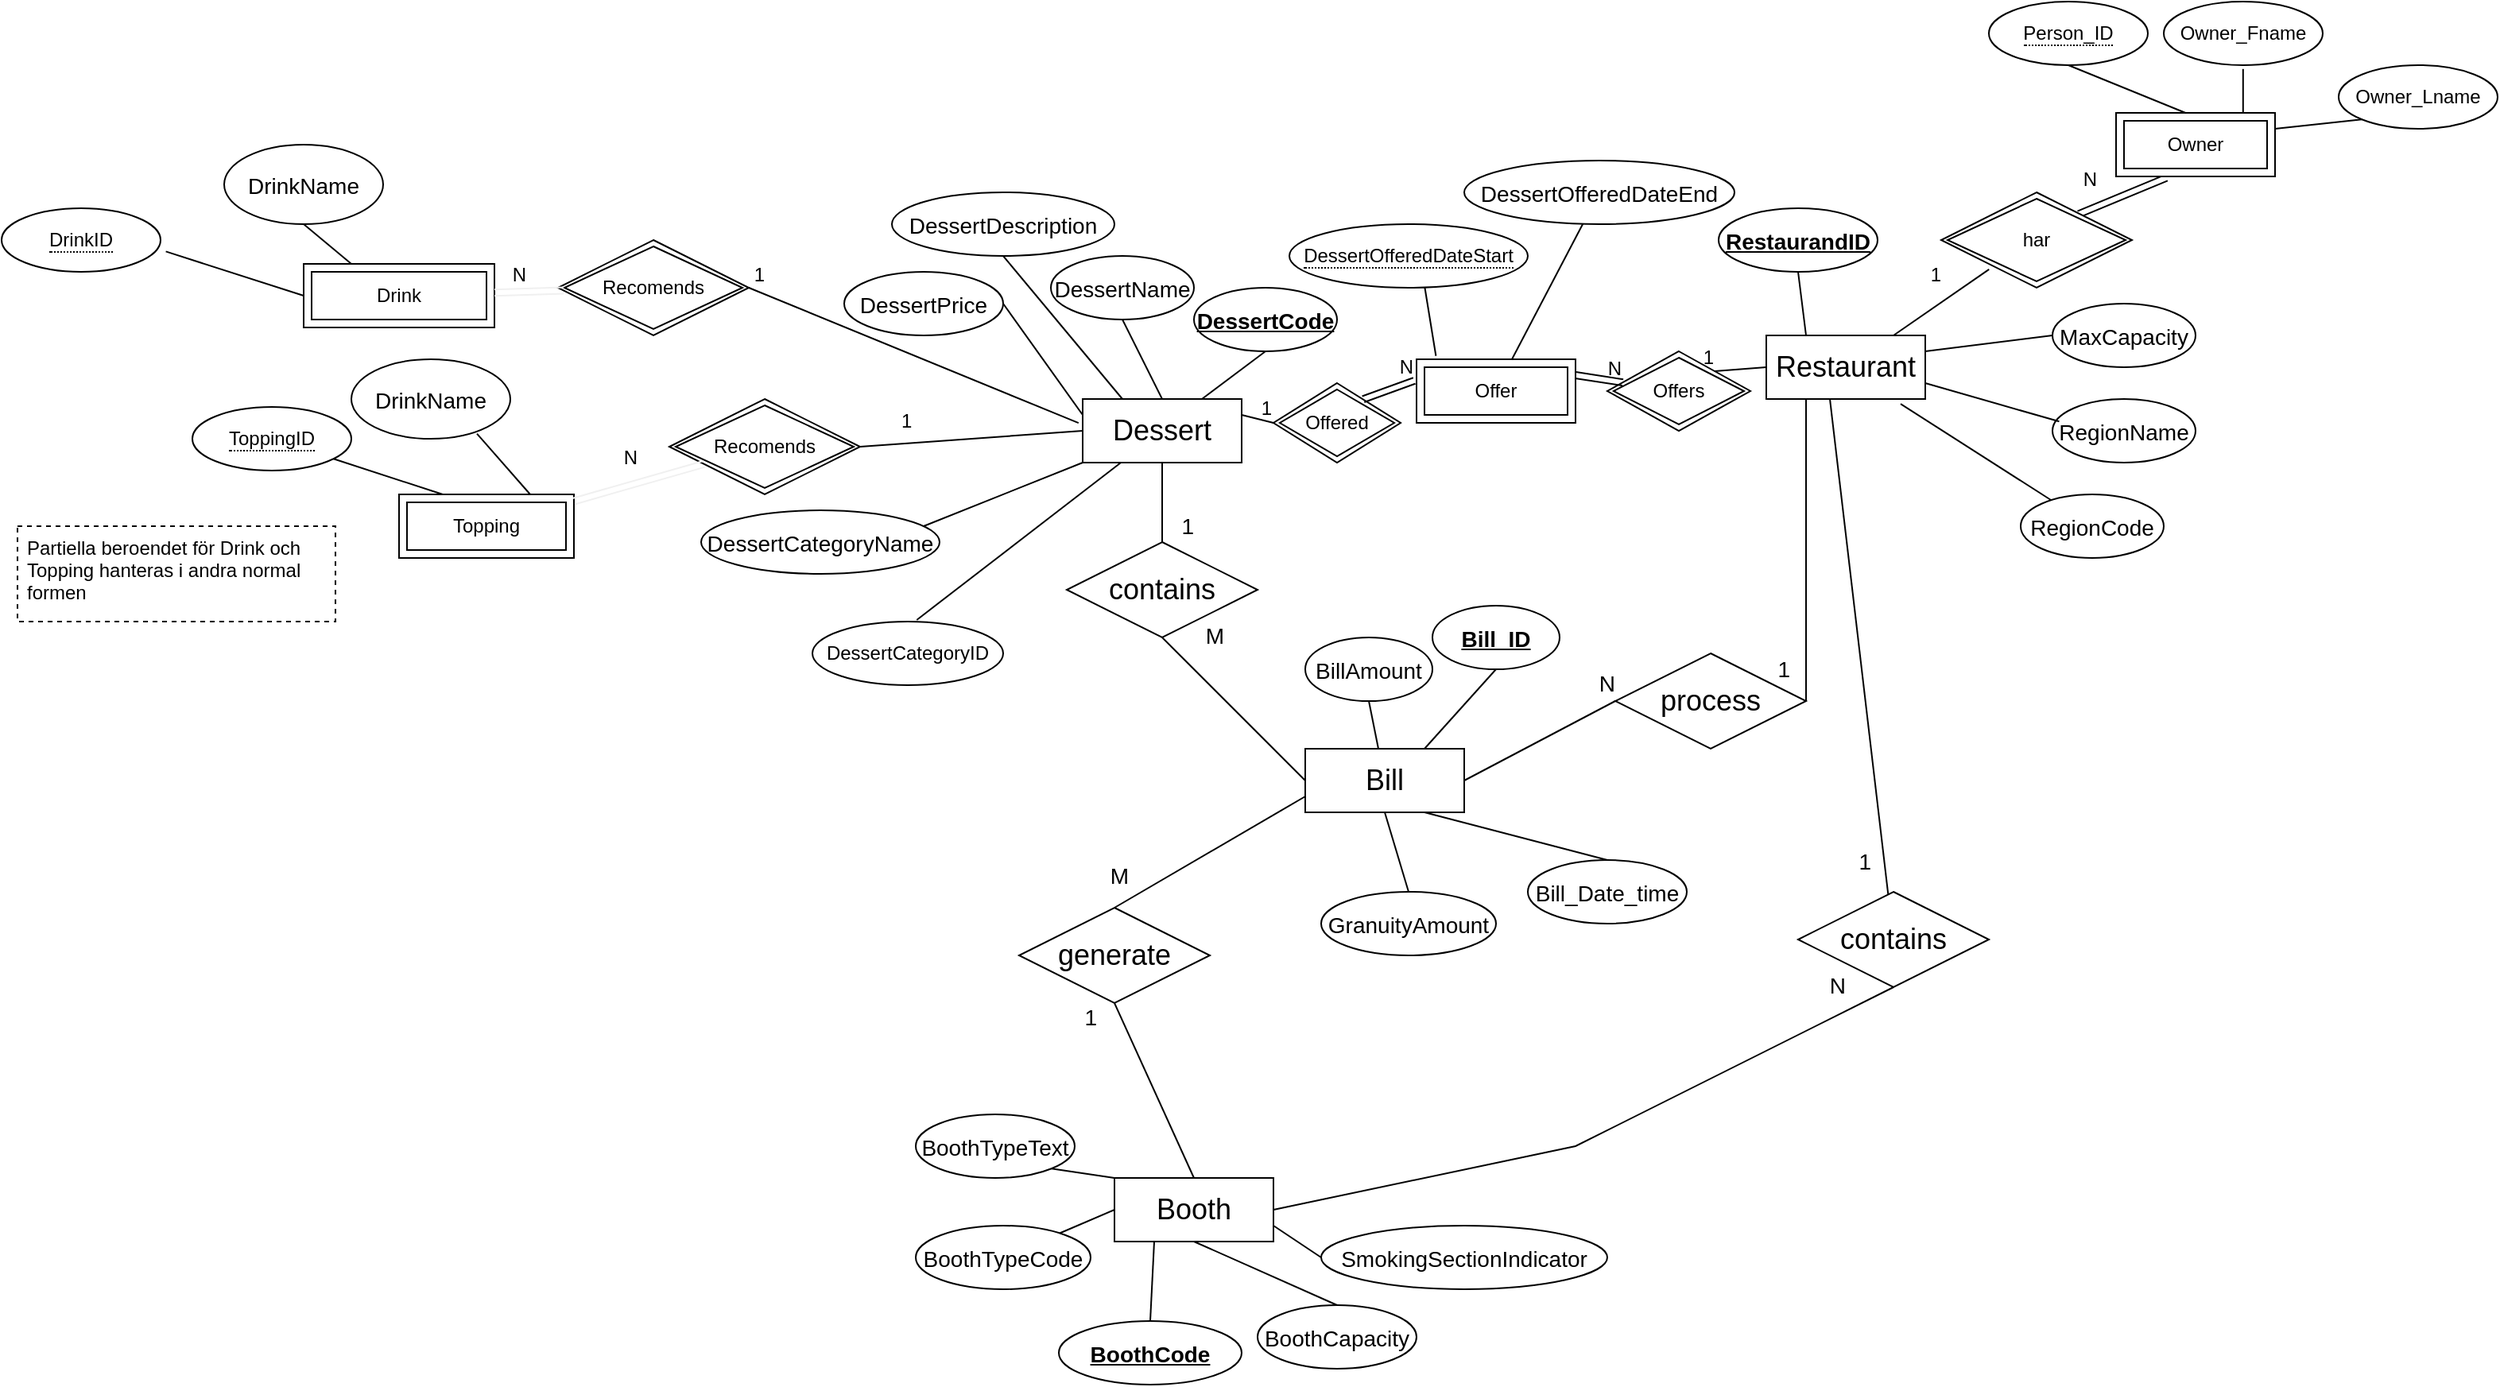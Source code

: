 <mxfile>
    <diagram id="cDjRYbi4MRZomtElbD4I" name="Page-1">
        <mxGraphModel dx="1324" dy="1525" grid="1" gridSize="10" guides="1" tooltips="1" connect="1" arrows="1" fold="1" page="1" pageScale="1" pageWidth="827" pageHeight="1169" math="0" shadow="0">
            <root>
                <mxCell id="0"/>
                <mxCell id="1" parent="0"/>
                <mxCell id="2" value="&lt;font style=&quot;font-size: 18px&quot;&gt;Bill&lt;/font&gt;" style="whiteSpace=wrap;html=1;align=center;" parent="1" vertex="1">
                    <mxGeometry x="330" y="360" width="100" height="40" as="geometry"/>
                </mxCell>
                <mxCell id="3" value="&lt;font style=&quot;font-size: 18px&quot;&gt;Booth&lt;/font&gt;" style="whiteSpace=wrap;html=1;align=center;" parent="1" vertex="1">
                    <mxGeometry x="210" y="630" width="100" height="40" as="geometry"/>
                </mxCell>
                <mxCell id="4" value="&lt;font style=&quot;font-size: 18px&quot;&gt;Restaurant&lt;/font&gt;" style="whiteSpace=wrap;html=1;align=center;" parent="1" vertex="1">
                    <mxGeometry x="620" y="100" width="100" height="40" as="geometry"/>
                </mxCell>
                <mxCell id="5" value="&lt;font style=&quot;font-size: 18px&quot;&gt;Dessert&lt;/font&gt;" style="whiteSpace=wrap;html=1;align=center;" parent="1" vertex="1">
                    <mxGeometry x="190" y="140" width="100" height="40" as="geometry"/>
                </mxCell>
                <mxCell id="8" value="contains" style="shape=rhombus;perimeter=rhombusPerimeter;whiteSpace=wrap;html=1;align=center;fontSize=18;" parent="1" vertex="1">
                    <mxGeometry x="180" y="230" width="120" height="60" as="geometry"/>
                </mxCell>
                <mxCell id="9" value="process" style="shape=rhombus;perimeter=rhombusPerimeter;whiteSpace=wrap;html=1;align=center;fontSize=18;" parent="1" vertex="1">
                    <mxGeometry x="525" y="300" width="120" height="60" as="geometry"/>
                </mxCell>
                <mxCell id="11" value="generate" style="shape=rhombus;perimeter=rhombusPerimeter;whiteSpace=wrap;html=1;align=center;fontSize=18;" parent="1" vertex="1">
                    <mxGeometry x="150" y="460" width="120" height="60" as="geometry"/>
                </mxCell>
                <mxCell id="12" value="contains" style="shape=rhombus;perimeter=rhombusPerimeter;whiteSpace=wrap;html=1;align=center;fontSize=18;" parent="1" vertex="1">
                    <mxGeometry x="640" y="450" width="120" height="60" as="geometry"/>
                </mxCell>
                <mxCell id="13" value="&lt;font style=&quot;font-size: 14px&quot;&gt;BillAmount&lt;/font&gt;" style="ellipse;whiteSpace=wrap;html=1;align=center;fontSize=18;" parent="1" vertex="1">
                    <mxGeometry x="330" y="290" width="80" height="40" as="geometry"/>
                </mxCell>
                <mxCell id="14" value="&lt;font style=&quot;font-size: 14px&quot;&gt;&lt;u&gt;&lt;b&gt;Bill_ID&lt;/b&gt;&lt;/u&gt;&lt;/font&gt;" style="ellipse;whiteSpace=wrap;html=1;align=center;fontSize=18;" parent="1" vertex="1">
                    <mxGeometry x="410" y="270" width="80" height="40" as="geometry"/>
                </mxCell>
                <mxCell id="15" value="&lt;font style=&quot;font-size: 14px&quot;&gt;MaxCapacity&lt;/font&gt;" style="ellipse;whiteSpace=wrap;html=1;align=center;fontSize=18;" parent="1" vertex="1">
                    <mxGeometry x="800" y="80" width="90" height="40" as="geometry"/>
                </mxCell>
                <mxCell id="16" value="&lt;font style=&quot;font-size: 14px&quot;&gt;&lt;u&gt;&lt;b&gt;RestaurandID&lt;/b&gt;&lt;/u&gt;&lt;/font&gt;" style="ellipse;whiteSpace=wrap;html=1;align=center;fontSize=18;" parent="1" vertex="1">
                    <mxGeometry x="590" y="20" width="100" height="40" as="geometry"/>
                </mxCell>
                <mxCell id="17" value="&lt;font style=&quot;font-size: 14px&quot;&gt;GranuityAmount&lt;/font&gt;" style="ellipse;whiteSpace=wrap;html=1;align=center;fontSize=18;" parent="1" vertex="1">
                    <mxGeometry x="340" y="450" width="110" height="40" as="geometry"/>
                </mxCell>
                <mxCell id="18" value="&lt;font style=&quot;font-size: 14px&quot;&gt;Bill_Date_time&lt;/font&gt;" style="ellipse;whiteSpace=wrap;html=1;align=center;fontSize=18;" parent="1" vertex="1">
                    <mxGeometry x="470" y="430" width="100" height="40" as="geometry"/>
                </mxCell>
                <mxCell id="20" value="&lt;font style=&quot;font-size: 14px&quot;&gt;DessertPrice&lt;/font&gt;" style="ellipse;whiteSpace=wrap;html=1;align=center;fontSize=18;" parent="1" vertex="1">
                    <mxGeometry x="40" y="60" width="100" height="40" as="geometry"/>
                </mxCell>
                <mxCell id="21" value="&lt;font style=&quot;font-size: 14px&quot;&gt;DessertDescription&lt;/font&gt;" style="ellipse;whiteSpace=wrap;html=1;align=center;fontSize=18;" parent="1" vertex="1">
                    <mxGeometry x="70" y="10" width="140" height="40" as="geometry"/>
                </mxCell>
                <mxCell id="22" value="&lt;u&gt;&lt;font style=&quot;font-size: 14px&quot;&gt;&lt;b&gt;DessertCode&lt;/b&gt;&lt;/font&gt;&lt;/u&gt;" style="ellipse;whiteSpace=wrap;html=1;align=center;fontSize=18;" parent="1" vertex="1">
                    <mxGeometry x="260" y="70" width="90" height="40" as="geometry"/>
                </mxCell>
                <mxCell id="24" value="&lt;font style=&quot;font-size: 14px&quot;&gt;DessertName&lt;/font&gt;" style="ellipse;whiteSpace=wrap;html=1;align=center;fontSize=18;" parent="1" vertex="1">
                    <mxGeometry x="170" y="50" width="90" height="40" as="geometry"/>
                </mxCell>
                <mxCell id="25" value="" style="endArrow=none;html=1;rounded=0;fontSize=18;entryX=1;entryY=0.5;entryDx=0;entryDy=0;exitX=0;exitY=0.25;exitDx=0;exitDy=0;" parent="1" source="5" target="20" edge="1">
                    <mxGeometry relative="1" as="geometry">
                        <mxPoint x="330" y="340" as="sourcePoint"/>
                        <mxPoint x="490" y="340" as="targetPoint"/>
                    </mxGeometry>
                </mxCell>
                <mxCell id="26" value="" style="endArrow=none;html=1;rounded=0;fontSize=18;entryX=0.5;entryY=1;entryDx=0;entryDy=0;exitX=0.25;exitY=0;exitDx=0;exitDy=0;" parent="1" source="5" target="21" edge="1">
                    <mxGeometry relative="1" as="geometry">
                        <mxPoint x="330" y="340" as="sourcePoint"/>
                        <mxPoint x="490" y="340" as="targetPoint"/>
                    </mxGeometry>
                </mxCell>
                <mxCell id="27" value="" style="endArrow=none;html=1;rounded=0;fontSize=18;entryX=0.5;entryY=1;entryDx=0;entryDy=0;exitX=0.5;exitY=0;exitDx=0;exitDy=0;" parent="1" source="5" target="24" edge="1">
                    <mxGeometry relative="1" as="geometry">
                        <mxPoint x="330" y="340" as="sourcePoint"/>
                        <mxPoint x="490" y="340" as="targetPoint"/>
                    </mxGeometry>
                </mxCell>
                <mxCell id="28" value="" style="endArrow=none;html=1;rounded=0;fontSize=18;entryX=0.5;entryY=1;entryDx=0;entryDy=0;exitX=0.75;exitY=0;exitDx=0;exitDy=0;" parent="1" source="5" target="22" edge="1">
                    <mxGeometry relative="1" as="geometry">
                        <mxPoint x="330" y="340" as="sourcePoint"/>
                        <mxPoint x="490" y="340" as="targetPoint"/>
                    </mxGeometry>
                </mxCell>
                <mxCell id="29" value="&lt;font style=&quot;font-size: 14px&quot;&gt;DessertCategoryName&lt;/font&gt;" style="ellipse;whiteSpace=wrap;html=1;align=center;fontSize=18;" parent="1" vertex="1">
                    <mxGeometry x="-50" y="210" width="150" height="40" as="geometry"/>
                </mxCell>
                <mxCell id="30" value="&lt;font style=&quot;font-size: 14px&quot;&gt;DrinkName&lt;br&gt;&lt;/font&gt;" style="ellipse;whiteSpace=wrap;html=1;align=center;fontSize=18;" parent="1" vertex="1">
                    <mxGeometry x="-350" y="-20" width="100" height="50" as="geometry"/>
                </mxCell>
                <mxCell id="31" value="" style="endArrow=none;html=1;rounded=0;fontSize=18;entryX=0.568;entryY=0.997;entryDx=0;entryDy=0;exitX=0.122;exitY=-0.053;exitDx=0;exitDy=0;exitPerimeter=0;entryPerimeter=0;" parent="1" source="105" target="110" edge="1">
                    <mxGeometry relative="1" as="geometry">
                        <mxPoint x="400" y="60" as="sourcePoint"/>
                        <mxPoint x="329" y="-10" as="targetPoint"/>
                    </mxGeometry>
                </mxCell>
                <mxCell id="32" value="" style="endArrow=none;html=1;rounded=0;fontSize=18;entryX=0.5;entryY=1;entryDx=0;entryDy=0;exitX=0.25;exitY=0;exitDx=0;exitDy=0;startArrow=none;" parent="1" source="8OfsjJgOK2UlipXeFonJ-161" target="30" edge="1">
                    <mxGeometry relative="1" as="geometry">
                        <mxPoint x="-610" y="-30" as="sourcePoint"/>
                        <mxPoint x="30" y="60" as="targetPoint"/>
                    </mxGeometry>
                </mxCell>
                <mxCell id="33" value="" style="endArrow=none;html=1;rounded=0;fontSize=18;exitX=0;exitY=1;exitDx=0;exitDy=0;entryX=0.933;entryY=0.25;entryDx=0;entryDy=0;entryPerimeter=0;" parent="1" source="5" target="29" edge="1">
                    <mxGeometry relative="1" as="geometry">
                        <mxPoint x="120" y="210" as="sourcePoint"/>
                        <mxPoint x="290" y="180" as="targetPoint"/>
                    </mxGeometry>
                </mxCell>
                <mxCell id="45" value="" style="endArrow=none;html=1;rounded=0;fontSize=14;entryX=1;entryY=0.25;entryDx=0;entryDy=0;exitX=0;exitY=0.5;exitDx=0;exitDy=0;" parent="1" source="15" target="4" edge="1">
                    <mxGeometry relative="1" as="geometry">
                        <mxPoint x="330" y="340" as="sourcePoint"/>
                        <mxPoint x="490" y="340" as="targetPoint"/>
                    </mxGeometry>
                </mxCell>
                <mxCell id="46" value="" style="endArrow=none;html=1;rounded=0;fontSize=14;entryX=0.5;entryY=1;entryDx=0;entryDy=0;exitX=0.25;exitY=0;exitDx=0;exitDy=0;" parent="1" source="4" target="16" edge="1">
                    <mxGeometry relative="1" as="geometry">
                        <mxPoint x="330" y="340" as="sourcePoint"/>
                        <mxPoint x="490" y="340" as="targetPoint"/>
                    </mxGeometry>
                </mxCell>
                <mxCell id="52" value="" style="endArrow=none;html=1;rounded=0;fontSize=14;entryX=1;entryY=0.5;entryDx=0;entryDy=0;exitX=0.25;exitY=1;exitDx=0;exitDy=0;" parent="1" source="4" target="9" edge="1">
                    <mxGeometry relative="1" as="geometry">
                        <mxPoint x="330" y="340" as="sourcePoint"/>
                        <mxPoint x="490" y="340" as="targetPoint"/>
                    </mxGeometry>
                </mxCell>
                <mxCell id="53" value="1" style="resizable=0;html=1;align=right;verticalAlign=bottom;fontSize=14;" parent="52" connectable="0" vertex="1">
                    <mxGeometry x="1" relative="1" as="geometry">
                        <mxPoint x="-10" y="-10" as="offset"/>
                    </mxGeometry>
                </mxCell>
                <mxCell id="54" value="" style="endArrow=none;html=1;rounded=0;fontSize=14;entryX=0;entryY=0.5;entryDx=0;entryDy=0;exitX=1;exitY=0.5;exitDx=0;exitDy=0;" parent="1" source="2" target="9" edge="1">
                    <mxGeometry relative="1" as="geometry">
                        <mxPoint x="330" y="340" as="sourcePoint"/>
                        <mxPoint x="490" y="340" as="targetPoint"/>
                    </mxGeometry>
                </mxCell>
                <mxCell id="55" value="N" style="resizable=0;html=1;align=right;verticalAlign=bottom;fontSize=14;" parent="54" connectable="0" vertex="1">
                    <mxGeometry x="1" relative="1" as="geometry"/>
                </mxCell>
                <mxCell id="56" value="" style="endArrow=none;html=1;rounded=0;fontSize=14;entryX=0.5;entryY=0;entryDx=0;entryDy=0;exitX=0.5;exitY=1;exitDx=0;exitDy=0;" parent="1" source="5" target="8" edge="1">
                    <mxGeometry relative="1" as="geometry">
                        <mxPoint x="655" y="150" as="sourcePoint"/>
                        <mxPoint x="650" y="320" as="targetPoint"/>
                    </mxGeometry>
                </mxCell>
                <mxCell id="57" value="1" style="resizable=0;html=1;align=right;verticalAlign=bottom;fontSize=14;" parent="56" connectable="0" vertex="1">
                    <mxGeometry x="1" relative="1" as="geometry">
                        <mxPoint x="20" as="offset"/>
                    </mxGeometry>
                </mxCell>
                <mxCell id="58" value="" style="endArrow=none;html=1;rounded=0;fontSize=14;entryX=0.5;entryY=1;entryDx=0;entryDy=0;exitX=0;exitY=0.5;exitDx=0;exitDy=0;" parent="1" source="2" target="8" edge="1">
                    <mxGeometry relative="1" as="geometry">
                        <mxPoint x="430" y="320" as="sourcePoint"/>
                        <mxPoint x="530" y="320" as="targetPoint"/>
                    </mxGeometry>
                </mxCell>
                <mxCell id="59" value="M" style="resizable=0;html=1;align=right;verticalAlign=bottom;fontSize=14;" parent="58" connectable="0" vertex="1">
                    <mxGeometry x="1" relative="1" as="geometry">
                        <mxPoint x="40" y="10" as="offset"/>
                    </mxGeometry>
                </mxCell>
                <mxCell id="60" value="" style="endArrow=none;html=1;rounded=0;fontSize=14;entryX=0.5;entryY=1;entryDx=0;entryDy=0;" parent="1" source="2" target="13" edge="1">
                    <mxGeometry relative="1" as="geometry">
                        <mxPoint x="330" y="500" as="sourcePoint"/>
                        <mxPoint x="490" y="500" as="targetPoint"/>
                    </mxGeometry>
                </mxCell>
                <mxCell id="61" value="" style="endArrow=none;html=1;rounded=0;fontSize=14;entryX=0.5;entryY=1;entryDx=0;entryDy=0;exitX=0.75;exitY=0;exitDx=0;exitDy=0;" parent="1" source="2" target="14" edge="1">
                    <mxGeometry relative="1" as="geometry">
                        <mxPoint x="330" y="500" as="sourcePoint"/>
                        <mxPoint x="490" y="500" as="targetPoint"/>
                    </mxGeometry>
                </mxCell>
                <mxCell id="62" value="" style="endArrow=none;html=1;rounded=0;fontSize=14;entryX=0.5;entryY=1;entryDx=0;entryDy=0;exitX=0.5;exitY=0;exitDx=0;exitDy=0;" parent="1" source="17" target="2" edge="1">
                    <mxGeometry relative="1" as="geometry">
                        <mxPoint x="330" y="500" as="sourcePoint"/>
                        <mxPoint x="490" y="500" as="targetPoint"/>
                    </mxGeometry>
                </mxCell>
                <mxCell id="63" value="" style="endArrow=none;html=1;rounded=0;fontSize=14;entryX=0.5;entryY=0;entryDx=0;entryDy=0;exitX=0.75;exitY=1;exitDx=0;exitDy=0;" parent="1" source="2" target="18" edge="1">
                    <mxGeometry relative="1" as="geometry">
                        <mxPoint x="330" y="500" as="sourcePoint"/>
                        <mxPoint x="490" y="500" as="targetPoint"/>
                    </mxGeometry>
                </mxCell>
                <mxCell id="64" value="" style="endArrow=none;html=1;rounded=0;fontSize=14;" parent="1" target="12" edge="1">
                    <mxGeometry relative="1" as="geometry">
                        <mxPoint x="660" y="140" as="sourcePoint"/>
                        <mxPoint x="650" y="320" as="targetPoint"/>
                        <Array as="points"/>
                    </mxGeometry>
                </mxCell>
                <mxCell id="65" value="1" style="resizable=0;html=1;align=right;verticalAlign=bottom;fontSize=14;" parent="64" connectable="0" vertex="1">
                    <mxGeometry x="1" relative="1" as="geometry">
                        <mxPoint x="-10" y="-10" as="offset"/>
                    </mxGeometry>
                </mxCell>
                <mxCell id="67" value="" style="endArrow=none;html=1;rounded=0;fontSize=14;entryX=0.5;entryY=1;entryDx=0;entryDy=0;exitX=1;exitY=0.5;exitDx=0;exitDy=0;" parent="1" source="3" target="12" edge="1">
                    <mxGeometry relative="1" as="geometry">
                        <mxPoint x="424" y="350" as="sourcePoint"/>
                        <mxPoint x="530" y="320" as="targetPoint"/>
                        <Array as="points">
                            <mxPoint x="500" y="610"/>
                        </Array>
                    </mxGeometry>
                </mxCell>
                <mxCell id="68" value="N" style="resizable=0;html=1;align=right;verticalAlign=bottom;fontSize=14;" parent="67" connectable="0" vertex="1">
                    <mxGeometry x="1" relative="1" as="geometry">
                        <mxPoint x="-30" y="10" as="offset"/>
                    </mxGeometry>
                </mxCell>
                <mxCell id="69" value="" style="endArrow=none;html=1;rounded=0;fontSize=14;exitX=0;exitY=0.75;exitDx=0;exitDy=0;entryX=0.5;entryY=0;entryDx=0;entryDy=0;" parent="1" source="2" target="11" edge="1">
                    <mxGeometry relative="1" as="geometry">
                        <mxPoint x="670" y="150" as="sourcePoint"/>
                        <mxPoint x="688.333" y="470.833" as="targetPoint"/>
                        <Array as="points"/>
                    </mxGeometry>
                </mxCell>
                <mxCell id="70" value="M" style="resizable=0;html=1;align=right;verticalAlign=bottom;fontSize=14;" parent="69" connectable="0" vertex="1">
                    <mxGeometry x="1" relative="1" as="geometry">
                        <mxPoint x="10" y="-10" as="offset"/>
                    </mxGeometry>
                </mxCell>
                <mxCell id="71" value="" style="endArrow=none;html=1;rounded=0;fontSize=14;entryX=0.5;entryY=1;entryDx=0;entryDy=0;exitX=0.5;exitY=0;exitDx=0;exitDy=0;" parent="1" source="3" target="11" edge="1">
                    <mxGeometry relative="1" as="geometry">
                        <mxPoint x="680" y="160" as="sourcePoint"/>
                        <mxPoint x="698.333" y="480.833" as="targetPoint"/>
                        <Array as="points"/>
                    </mxGeometry>
                </mxCell>
                <mxCell id="72" value="1" style="resizable=0;html=1;align=right;verticalAlign=bottom;fontSize=14;" parent="71" connectable="0" vertex="1">
                    <mxGeometry x="1" relative="1" as="geometry">
                        <mxPoint x="-10" y="20" as="offset"/>
                    </mxGeometry>
                </mxCell>
                <mxCell id="73" value="&lt;font style=&quot;font-size: 14px&quot;&gt;&lt;b&gt;&lt;u&gt;BoothCode&lt;/u&gt;&lt;/b&gt;&lt;/font&gt;" style="ellipse;whiteSpace=wrap;html=1;align=center;fontSize=18;" parent="1" vertex="1">
                    <mxGeometry x="175" y="720" width="115" height="40" as="geometry"/>
                </mxCell>
                <mxCell id="74" value="&lt;font style=&quot;font-size: 14px&quot;&gt;BoothCapacity&lt;/font&gt;" style="ellipse;whiteSpace=wrap;html=1;align=center;fontSize=18;" parent="1" vertex="1">
                    <mxGeometry x="300" y="710" width="100" height="40" as="geometry"/>
                </mxCell>
                <mxCell id="75" value="&lt;font style=&quot;font-size: 14px&quot;&gt;SmokingSectionIndicator&lt;/font&gt;" style="ellipse;whiteSpace=wrap;html=1;align=center;fontSize=18;" parent="1" vertex="1">
                    <mxGeometry x="340" y="660" width="180" height="40" as="geometry"/>
                </mxCell>
                <mxCell id="78" value="" style="endArrow=none;html=1;rounded=0;fontSize=14;entryX=0;entryY=0.5;entryDx=0;entryDy=0;exitX=1;exitY=0.75;exitDx=0;exitDy=0;" parent="1" source="3" target="75" edge="1">
                    <mxGeometry relative="1" as="geometry">
                        <mxPoint x="460" y="500" as="sourcePoint"/>
                        <mxPoint x="620" y="500" as="targetPoint"/>
                    </mxGeometry>
                </mxCell>
                <mxCell id="79" value="" style="endArrow=none;html=1;rounded=0;fontSize=14;entryX=0.5;entryY=0;entryDx=0;entryDy=0;exitX=0.5;exitY=1;exitDx=0;exitDy=0;" parent="1" source="3" target="74" edge="1">
                    <mxGeometry relative="1" as="geometry">
                        <mxPoint x="460" y="500" as="sourcePoint"/>
                        <mxPoint x="620" y="500" as="targetPoint"/>
                    </mxGeometry>
                </mxCell>
                <mxCell id="80" value="" style="endArrow=none;html=1;rounded=0;fontSize=14;entryX=0.5;entryY=0;entryDx=0;entryDy=0;exitX=0.25;exitY=1;exitDx=0;exitDy=0;" parent="1" source="3" target="73" edge="1">
                    <mxGeometry relative="1" as="geometry">
                        <mxPoint x="460" y="500" as="sourcePoint"/>
                        <mxPoint x="620" y="500" as="targetPoint"/>
                    </mxGeometry>
                </mxCell>
                <mxCell id="86" value="" style="endArrow=none;html=1;rounded=0;entryX=0.251;entryY=0.807;entryDx=0;entryDy=0;entryPerimeter=0;" parent="1" edge="1">
                    <mxGeometry relative="1" as="geometry">
                        <mxPoint x="700" y="100" as="sourcePoint"/>
                        <mxPoint x="760.12" y="58.42" as="targetPoint"/>
                    </mxGeometry>
                </mxCell>
                <mxCell id="87" value="1" style="resizable=0;html=1;align=right;verticalAlign=bottom;" parent="86" connectable="0" vertex="1">
                    <mxGeometry x="1" relative="1" as="geometry">
                        <mxPoint x="-30" y="12" as="offset"/>
                    </mxGeometry>
                </mxCell>
                <mxCell id="91" value="" style="shape=link;html=1;rounded=0;exitX=1;exitY=0;exitDx=0;exitDy=0;entryX=0.317;entryY=1.02;entryDx=0;entryDy=0;entryPerimeter=0;" parent="1" target="94" edge="1">
                    <mxGeometry relative="1" as="geometry">
                        <mxPoint x="816.5" y="23.68" as="sourcePoint"/>
                        <mxPoint x="870" y="10.0" as="targetPoint"/>
                    </mxGeometry>
                </mxCell>
                <mxCell id="92" value="N" style="resizable=0;html=1;align=right;verticalAlign=bottom;" parent="91" connectable="0" vertex="1">
                    <mxGeometry x="1" relative="1" as="geometry">
                        <mxPoint x="-43" y="10" as="offset"/>
                    </mxGeometry>
                </mxCell>
                <mxCell id="93" value="har" style="shape=rhombus;double=1;perimeter=rhombusPerimeter;whiteSpace=wrap;html=1;align=center;" parent="1" vertex="1">
                    <mxGeometry x="730" y="10" width="120" height="60" as="geometry"/>
                </mxCell>
                <mxCell id="94" value="Owner" style="shape=ext;margin=3;double=1;whiteSpace=wrap;html=1;align=center;" parent="1" vertex="1">
                    <mxGeometry x="840" y="-40" width="100" height="40" as="geometry"/>
                </mxCell>
                <mxCell id="95" value="&lt;span style=&quot;border-bottom: 1px dotted&quot;&gt;Person_ID&lt;/span&gt;" style="ellipse;whiteSpace=wrap;html=1;align=center;" parent="1" vertex="1">
                    <mxGeometry x="760" y="-110" width="100" height="40" as="geometry"/>
                </mxCell>
                <mxCell id="96" value="" style="endArrow=none;html=1;rounded=0;exitX=0.44;exitY=0.003;exitDx=0;exitDy=0;exitPerimeter=0;entryX=0.5;entryY=1;entryDx=0;entryDy=0;" parent="1" source="94" target="95" edge="1">
                    <mxGeometry relative="1" as="geometry">
                        <mxPoint x="870" y="-50" as="sourcePoint"/>
                        <mxPoint x="1030" y="-50" as="targetPoint"/>
                    </mxGeometry>
                </mxCell>
                <mxCell id="97" value="&lt;font style=&quot;font-size: 14px&quot;&gt;DessertOfferedDateEnd&lt;/font&gt;" style="ellipse;whiteSpace=wrap;html=1;align=center;fontSize=18;" parent="1" vertex="1">
                    <mxGeometry x="430" y="-10" width="170" height="40" as="geometry"/>
                </mxCell>
                <mxCell id="98" value="" style="endArrow=none;html=1;rounded=0;fontSize=18;exitX=0.6;exitY=0;exitDx=0;exitDy=0;exitPerimeter=0;" parent="1" source="105" target="97" edge="1">
                    <mxGeometry relative="1" as="geometry">
                        <mxPoint x="490" y="60" as="sourcePoint"/>
                        <mxPoint x="375" y="50" as="targetPoint"/>
                    </mxGeometry>
                </mxCell>
                <mxCell id="100" value="" style="endArrow=none;html=1;rounded=0;exitX=0.799;exitY=0;exitDx=0;exitDy=0;entryX=0.499;entryY=1.06;entryDx=0;entryDy=0;entryPerimeter=0;exitPerimeter=0;" parent="1" source="94" target="101" edge="1">
                    <mxGeometry relative="1" as="geometry">
                        <mxPoint x="970" y="-30" as="sourcePoint"/>
                        <mxPoint x="990.7" y="-39.52" as="targetPoint"/>
                    </mxGeometry>
                </mxCell>
                <mxCell id="101" value="Owner_Fname" style="ellipse;whiteSpace=wrap;html=1;align=center;" parent="1" vertex="1">
                    <mxGeometry x="870" y="-110" width="100" height="40" as="geometry"/>
                </mxCell>
                <mxCell id="102" value="Owner_Lname" style="ellipse;whiteSpace=wrap;html=1;align=center;" parent="1" vertex="1">
                    <mxGeometry x="980" y="-70" width="100" height="40" as="geometry"/>
                </mxCell>
                <mxCell id="104" value="" style="endArrow=none;html=1;rounded=0;exitX=1;exitY=0.25;exitDx=0;exitDy=0;entryX=0;entryY=1;entryDx=0;entryDy=0;" parent="1" source="94" target="102" edge="1">
                    <mxGeometry relative="1" as="geometry">
                        <mxPoint x="930" y="20" as="sourcePoint"/>
                        <mxPoint x="1090" y="20" as="targetPoint"/>
                    </mxGeometry>
                </mxCell>
                <mxCell id="105" value="Offer" style="shape=ext;margin=3;double=1;whiteSpace=wrap;html=1;align=center;" parent="1" vertex="1">
                    <mxGeometry x="400" y="115" width="100" height="40" as="geometry"/>
                </mxCell>
                <mxCell id="107" value="Offered" style="shape=rhombus;double=1;perimeter=rhombusPerimeter;whiteSpace=wrap;html=1;align=center;" parent="1" vertex="1">
                    <mxGeometry x="310" y="130" width="80" height="50" as="geometry"/>
                </mxCell>
                <mxCell id="108" value="Offers" style="shape=rhombus;double=1;perimeter=rhombusPerimeter;whiteSpace=wrap;html=1;align=center;" parent="1" vertex="1">
                    <mxGeometry x="520" y="110" width="90" height="50" as="geometry"/>
                </mxCell>
                <mxCell id="110" value="&lt;span style=&quot;border-bottom: 1px dotted&quot;&gt;DessertOfferedDateStart&lt;/span&gt;" style="ellipse;whiteSpace=wrap;html=1;align=center;" parent="1" vertex="1">
                    <mxGeometry x="320" y="30" width="150" height="40" as="geometry"/>
                </mxCell>
                <mxCell id="112" value="" style="endArrow=none;html=1;rounded=0;entryX=0;entryY=0.5;entryDx=0;entryDy=0;exitX=1;exitY=0.25;exitDx=0;exitDy=0;" parent="1" source="5" target="107" edge="1">
                    <mxGeometry relative="1" as="geometry">
                        <mxPoint x="270" y="160" as="sourcePoint"/>
                        <mxPoint x="430" y="160" as="targetPoint"/>
                    </mxGeometry>
                </mxCell>
                <mxCell id="113" value="1" style="resizable=0;html=1;align=right;verticalAlign=bottom;" parent="112" connectable="0" vertex="1">
                    <mxGeometry x="1" relative="1" as="geometry"/>
                </mxCell>
                <mxCell id="116" value="" style="endArrow=none;html=1;rounded=0;exitX=0;exitY=0.5;exitDx=0;exitDy=0;entryX=1;entryY=0;entryDx=0;entryDy=0;" parent="1" source="4" target="108" edge="1">
                    <mxGeometry relative="1" as="geometry">
                        <mxPoint x="540" y="100" as="sourcePoint"/>
                        <mxPoint x="700" y="100" as="targetPoint"/>
                    </mxGeometry>
                </mxCell>
                <mxCell id="117" value="1" style="resizable=0;html=1;align=right;verticalAlign=bottom;" parent="116" connectable="0" vertex="1">
                    <mxGeometry x="1" relative="1" as="geometry"/>
                </mxCell>
                <mxCell id="121" value="" style="shape=link;html=1;rounded=0;exitX=0.706;exitY=0.203;exitDx=0;exitDy=0;exitPerimeter=0;entryX=-0.014;entryY=0.337;entryDx=0;entryDy=0;entryPerimeter=0;" parent="1" source="107" target="105" edge="1">
                    <mxGeometry relative="1" as="geometry">
                        <mxPoint x="360" y="134.84" as="sourcePoint"/>
                        <mxPoint x="520" y="134.84" as="targetPoint"/>
                    </mxGeometry>
                </mxCell>
                <mxCell id="122" value="N" style="resizable=0;html=1;align=right;verticalAlign=bottom;" parent="121" connectable="0" vertex="1">
                    <mxGeometry x="1" relative="1" as="geometry"/>
                </mxCell>
                <mxCell id="123" value="" style="shape=link;html=1;rounded=0;exitX=1;exitY=0.25;exitDx=0;exitDy=0;" parent="1" source="105" target="108" edge="1">
                    <mxGeometry relative="1" as="geometry">
                        <mxPoint x="500" y="180" as="sourcePoint"/>
                        <mxPoint x="660" y="180" as="targetPoint"/>
                    </mxGeometry>
                </mxCell>
                <mxCell id="124" value="N" style="resizable=0;html=1;align=right;verticalAlign=bottom;" parent="123" connectable="0" vertex="1">
                    <mxGeometry x="1" relative="1" as="geometry"/>
                </mxCell>
                <mxCell id="128" value="DessertCategoryID" style="ellipse;whiteSpace=wrap;html=1;align=center;fontStyle=0;" parent="1" vertex="1">
                    <mxGeometry x="20" y="280" width="120" height="40" as="geometry"/>
                </mxCell>
                <mxCell id="8OfsjJgOK2UlipXeFonJ-140" value="Recomends" style="shape=rhombus;double=1;perimeter=rhombusPerimeter;whiteSpace=wrap;html=1;align=center;" vertex="1" parent="1">
                    <mxGeometry x="-70" y="140" width="120" height="60" as="geometry"/>
                </mxCell>
                <mxCell id="8OfsjJgOK2UlipXeFonJ-141" value="" style="endArrow=none;html=1;rounded=0;fontSize=18;entryX=1;entryY=0.5;entryDx=0;entryDy=0;exitX=0;exitY=0.5;exitDx=0;exitDy=0;" edge="1" parent="1" source="5" target="8OfsjJgOK2UlipXeFonJ-140">
                    <mxGeometry relative="1" as="geometry">
                        <mxPoint x="190" y="160" as="sourcePoint"/>
                        <mxPoint x="-330" y="220" as="targetPoint"/>
                    </mxGeometry>
                </mxCell>
                <mxCell id="8OfsjJgOK2UlipXeFonJ-142" value="Topping" style="shape=ext;margin=3;double=1;whiteSpace=wrap;html=1;align=center;" vertex="1" parent="1">
                    <mxGeometry x="-240" y="200" width="110" height="40" as="geometry"/>
                </mxCell>
                <mxCell id="8OfsjJgOK2UlipXeFonJ-147" value="" style="shape=link;html=1;rounded=0;fontFamily=Helvetica;fontSize=18;fontColor=rgb(240, 240, 240);align=center;strokeColor=rgb(240, 240, 240);" edge="1" parent="1" source="8OfsjJgOK2UlipXeFonJ-140" target="8OfsjJgOK2UlipXeFonJ-142">
                    <mxGeometry relative="1" as="geometry">
                        <mxPoint x="-70" y="170" as="sourcePoint"/>
                        <mxPoint x="-420" y="285" as="targetPoint"/>
                    </mxGeometry>
                </mxCell>
                <mxCell id="8OfsjJgOK2UlipXeFonJ-150" value="" style="endArrow=none;html=1;rounded=0;entryX=0.25;entryY=0;entryDx=0;entryDy=0;" edge="1" parent="1" target="8OfsjJgOK2UlipXeFonJ-142">
                    <mxGeometry relative="1" as="geometry">
                        <mxPoint x="-281.203" y="177.616" as="sourcePoint"/>
                        <mxPoint x="-460" y="130" as="targetPoint"/>
                    </mxGeometry>
                </mxCell>
                <mxCell id="8OfsjJgOK2UlipXeFonJ-154" value="N" style="resizable=0;html=1;align=right;verticalAlign=bottom;" connectable="0" vertex="1" parent="1">
                    <mxGeometry x="-90" y="185" as="geometry"/>
                </mxCell>
                <mxCell id="8OfsjJgOK2UlipXeFonJ-158" value="1" style="text;strokeColor=none;fillColor=none;spacingLeft=4;spacingRight=4;overflow=hidden;rotatable=0;points=[[0,0.5],[1,0.5]];portConstraint=eastwest;fontSize=12;" vertex="1" parent="1">
                    <mxGeometry x="70" y="140" width="40" height="30" as="geometry"/>
                </mxCell>
                <mxCell id="8OfsjJgOK2UlipXeFonJ-159" value="Recomends" style="shape=rhombus;double=1;perimeter=rhombusPerimeter;whiteSpace=wrap;html=1;align=center;" vertex="1" parent="1">
                    <mxGeometry x="-140" y="40" width="120" height="60" as="geometry"/>
                </mxCell>
                <mxCell id="8OfsjJgOK2UlipXeFonJ-161" value="Drink" style="shape=ext;margin=3;double=1;whiteSpace=wrap;html=1;align=center;" vertex="1" parent="1">
                    <mxGeometry x="-300" y="55" width="120" height="40" as="geometry"/>
                </mxCell>
                <mxCell id="8OfsjJgOK2UlipXeFonJ-162" value="" style="shape=link;html=1;rounded=0;fontFamily=Helvetica;fontSize=18;fontColor=rgb(240, 240, 240);align=center;strokeColor=rgb(240, 240, 240);" edge="1" parent="1" source="8OfsjJgOK2UlipXeFonJ-159" target="8OfsjJgOK2UlipXeFonJ-161">
                    <mxGeometry relative="1" as="geometry">
                        <mxPoint x="-140" y="70" as="sourcePoint"/>
                        <mxPoint x="-490" y="185" as="targetPoint"/>
                    </mxGeometry>
                </mxCell>
                <mxCell id="8OfsjJgOK2UlipXeFonJ-167" value="" style="endArrow=none;html=1;rounded=0;entryX=0;entryY=0.5;entryDx=0;entryDy=0;exitX=1.033;exitY=0.68;exitDx=0;exitDy=0;exitPerimeter=0;" edge="1" parent="1" source="8OfsjJgOK2UlipXeFonJ-258" target="8OfsjJgOK2UlipXeFonJ-161">
                    <mxGeometry relative="1" as="geometry">
                        <mxPoint x="-377.566" y="44.111" as="sourcePoint"/>
                        <mxPoint x="-520" y="-65" as="targetPoint"/>
                    </mxGeometry>
                </mxCell>
                <mxCell id="8OfsjJgOK2UlipXeFonJ-168" value="N" style="resizable=0;html=1;align=right;verticalAlign=bottom;" connectable="0" vertex="1" parent="1">
                    <mxGeometry x="-160" y="70" as="geometry"/>
                </mxCell>
                <mxCell id="8OfsjJgOK2UlipXeFonJ-171" value="" style="endArrow=none;html=1;rounded=0;shadow=0;exitX=-0.026;exitY=0.377;exitDx=0;exitDy=0;exitPerimeter=0;entryX=1;entryY=0.5;entryDx=0;entryDy=0;" edge="1" parent="1" source="5" target="8OfsjJgOK2UlipXeFonJ-159">
                    <mxGeometry relative="1" as="geometry">
                        <mxPoint x="-130" y="50" as="sourcePoint"/>
                        <mxPoint x="30" y="50" as="targetPoint"/>
                    </mxGeometry>
                </mxCell>
                <mxCell id="8OfsjJgOK2UlipXeFonJ-172" value="1" style="resizable=0;html=1;align=right;verticalAlign=bottom;" connectable="0" vertex="1" parent="8OfsjJgOK2UlipXeFonJ-171">
                    <mxGeometry x="1" relative="1" as="geometry">
                        <mxPoint x="10" as="offset"/>
                    </mxGeometry>
                </mxCell>
                <mxCell id="8OfsjJgOK2UlipXeFonJ-174" value="&lt;font style=&quot;font-size: 14px&quot;&gt;DrinkName&lt;br&gt;&lt;/font&gt;" style="ellipse;whiteSpace=wrap;html=1;align=center;fontSize=18;" vertex="1" parent="1">
                    <mxGeometry x="-270" y="115" width="100" height="50" as="geometry"/>
                </mxCell>
                <mxCell id="8OfsjJgOK2UlipXeFonJ-175" value="" style="endArrow=none;html=1;rounded=0;shadow=0;exitX=0.79;exitY=0.936;exitDx=0;exitDy=0;exitPerimeter=0;entryX=0.75;entryY=0;entryDx=0;entryDy=0;" edge="1" parent="1" source="8OfsjJgOK2UlipXeFonJ-174" target="8OfsjJgOK2UlipXeFonJ-142">
                    <mxGeometry relative="1" as="geometry">
                        <mxPoint x="-570" y="220" as="sourcePoint"/>
                        <mxPoint x="-410" y="220" as="targetPoint"/>
                    </mxGeometry>
                </mxCell>
                <mxCell id="8OfsjJgOK2UlipXeFonJ-249" value="&lt;font style=&quot;font-size: 14px&quot;&gt;RegionName&lt;/font&gt;" style="ellipse;whiteSpace=wrap;html=1;align=center;fontSize=18;" vertex="1" parent="1">
                    <mxGeometry x="800" y="140" width="90" height="40" as="geometry"/>
                </mxCell>
                <mxCell id="8OfsjJgOK2UlipXeFonJ-250" value="&lt;font style=&quot;font-size: 14px&quot;&gt;RegionCode&lt;/font&gt;" style="ellipse;whiteSpace=wrap;html=1;align=center;fontSize=18;" vertex="1" parent="1">
                    <mxGeometry x="780" y="200" width="90" height="40" as="geometry"/>
                </mxCell>
                <mxCell id="8OfsjJgOK2UlipXeFonJ-251" value="" style="endArrow=none;html=1;rounded=0;shadow=0;exitX=0.845;exitY=1.077;exitDx=0;exitDy=0;exitPerimeter=0;" edge="1" parent="1" source="4" target="8OfsjJgOK2UlipXeFonJ-250">
                    <mxGeometry relative="1" as="geometry">
                        <mxPoint x="690" y="190" as="sourcePoint"/>
                        <mxPoint x="850" y="190" as="targetPoint"/>
                    </mxGeometry>
                </mxCell>
                <mxCell id="8OfsjJgOK2UlipXeFonJ-252" value="" style="endArrow=none;html=1;rounded=0;shadow=0;exitX=1;exitY=0.75;exitDx=0;exitDy=0;entryX=0.047;entryY=0.354;entryDx=0;entryDy=0;entryPerimeter=0;" edge="1" parent="1" source="4" target="8OfsjJgOK2UlipXeFonJ-249">
                    <mxGeometry relative="1" as="geometry">
                        <mxPoint x="730" y="130" as="sourcePoint"/>
                        <mxPoint x="890" y="130" as="targetPoint"/>
                    </mxGeometry>
                </mxCell>
                <mxCell id="8OfsjJgOK2UlipXeFonJ-253" value="&lt;font style=&quot;font-size: 14px&quot;&gt;BoothTypeCode&lt;/font&gt;" style="ellipse;whiteSpace=wrap;html=1;align=center;fontSize=18;" vertex="1" parent="1">
                    <mxGeometry x="85" y="660" width="110" height="40" as="geometry"/>
                </mxCell>
                <mxCell id="8OfsjJgOK2UlipXeFonJ-254" value="&lt;font style=&quot;font-size: 14px&quot;&gt;BoothTypeText&lt;/font&gt;" style="ellipse;whiteSpace=wrap;html=1;align=center;fontSize=18;" vertex="1" parent="1">
                    <mxGeometry x="85" y="590" width="100" height="40" as="geometry"/>
                </mxCell>
                <mxCell id="8OfsjJgOK2UlipXeFonJ-255" value="" style="endArrow=none;html=1;rounded=0;fontSize=14;entryX=0;entryY=0.5;entryDx=0;entryDy=0;" edge="1" parent="1" source="8OfsjJgOK2UlipXeFonJ-253">
                    <mxGeometry relative="1" as="geometry">
                        <mxPoint x="460" y="500" as="sourcePoint"/>
                        <mxPoint x="210" y="650" as="targetPoint"/>
                    </mxGeometry>
                </mxCell>
                <mxCell id="8OfsjJgOK2UlipXeFonJ-256" value="" style="endArrow=none;html=1;rounded=0;shadow=0;exitX=1;exitY=1;exitDx=0;exitDy=0;entryX=0;entryY=0;entryDx=0;entryDy=0;" edge="1" parent="1" source="8OfsjJgOK2UlipXeFonJ-254" target="3">
                    <mxGeometry relative="1" as="geometry">
                        <mxPoint x="120" y="560" as="sourcePoint"/>
                        <mxPoint x="280" y="560" as="targetPoint"/>
                    </mxGeometry>
                </mxCell>
                <mxCell id="8OfsjJgOK2UlipXeFonJ-257" value="" style="endArrow=none;html=1;rounded=0;shadow=0;exitX=0.547;exitY=-0.026;exitDx=0;exitDy=0;exitPerimeter=0;" edge="1" parent="1" source="128" target="5">
                    <mxGeometry relative="1" as="geometry">
                        <mxPoint x="150" y="220" as="sourcePoint"/>
                        <mxPoint x="310" y="220" as="targetPoint"/>
                    </mxGeometry>
                </mxCell>
                <mxCell id="8OfsjJgOK2UlipXeFonJ-258" value="&lt;span style=&quot;border-bottom: 1px dotted&quot;&gt;DrinkID&lt;/span&gt;" style="ellipse;whiteSpace=wrap;html=1;align=center;" vertex="1" parent="1">
                    <mxGeometry x="-490" y="20" width="100" height="40" as="geometry"/>
                </mxCell>
                <mxCell id="8OfsjJgOK2UlipXeFonJ-262" value="&lt;span style=&quot;border-bottom: 1px dotted&quot;&gt;ToppingID&lt;/span&gt;" style="ellipse;whiteSpace=wrap;html=1;align=center;" vertex="1" parent="1">
                    <mxGeometry x="-370" y="145" width="100" height="40" as="geometry"/>
                </mxCell>
                <mxCell id="8OfsjJgOK2UlipXeFonJ-263" value="Partiella beroendet för Drink och&#10;Topping hanteras i andra normal&#10;formen" style="text;strokeColor=default;fillColor=none;spacingLeft=4;spacingRight=4;overflow=hidden;rotatable=0;points=[[0,0.5],[1,0.5]];portConstraint=eastwest;fontSize=12;dashed=1;" vertex="1" parent="1">
                    <mxGeometry x="-480" y="220" width="200" height="60" as="geometry"/>
                </mxCell>
            </root>
        </mxGraphModel>
    </diagram>
</mxfile>